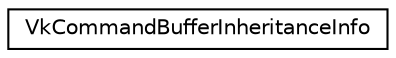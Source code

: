 digraph "Graphical Class Hierarchy"
{
 // LATEX_PDF_SIZE
  edge [fontname="Helvetica",fontsize="10",labelfontname="Helvetica",labelfontsize="10"];
  node [fontname="Helvetica",fontsize="10",shape=record];
  rankdir="LR";
  Node0 [label="VkCommandBufferInheritanceInfo",height=0.2,width=0.4,color="black", fillcolor="white", style="filled",URL="$structVkCommandBufferInheritanceInfo.html",tooltip=" "];
}

